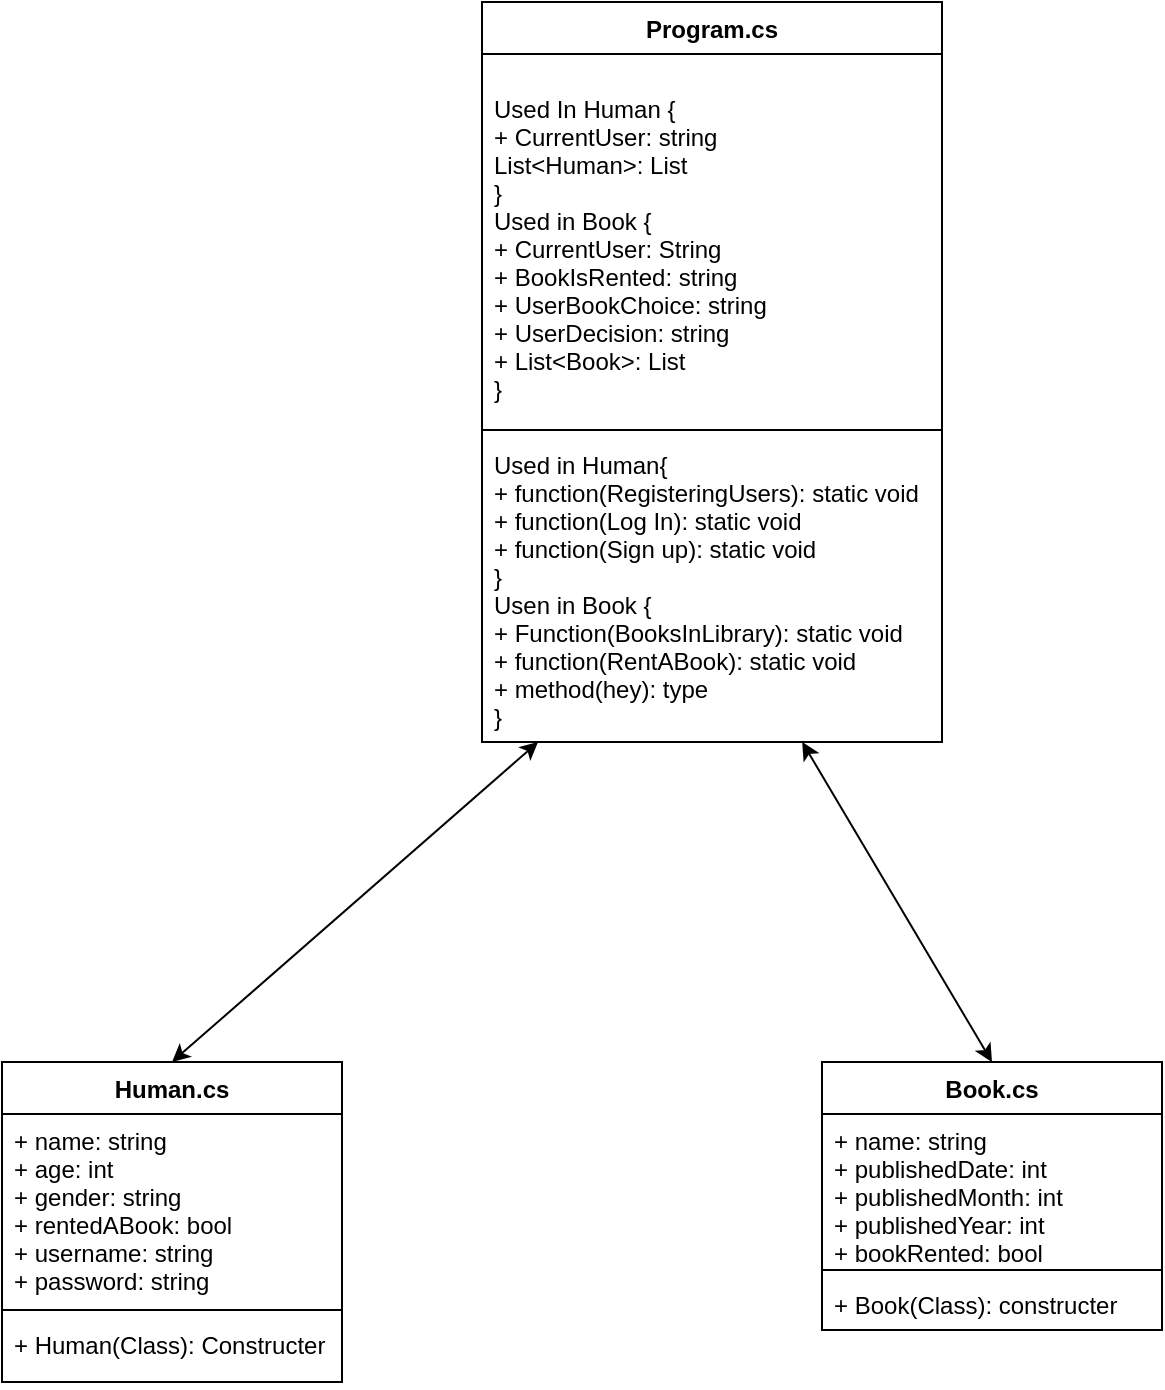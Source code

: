 <mxfile type="device" version="12.2.0" pages="1"><diagram id="CaRrw9cHXWC_5fE8cJ7O" name="Page-1"><mxGraphModel grid="1" dx="1554" dy="881" gridSize="10" guides="1" tooltips="1" connect="1" arrows="1" fold="1" page="1" pageScale="1" pageWidth="827" pageHeight="1169" math="0" shadow="0"><root><mxCell id="0"/><mxCell id="1" parent="0"/><mxCell id="u5LZyGitssz82pH3pOnD-12" value="Program.cs" style="swimlane;fontStyle=1;align=center;verticalAlign=top;childLayout=stackLayout;horizontal=1;startSize=26;horizontalStack=0;resizeParent=1;resizeParentMax=0;resizeLast=0;collapsible=1;marginBottom=0;" parent="1" vertex="1"><mxGeometry as="geometry" y="40" x="320" height="370" width="230"/></mxCell><mxCell id="u5LZyGitssz82pH3pOnD-13" value="&#10;Used In Human {&#10;+ CurrentUser: string&#10;List&lt;Human&gt;: List&#10;}&#10;Used in Book {&#10;+ CurrentUser: String&#10;+ BookIsRented: string&#10;+ UserBookChoice: string&#10;+ UserDecision: string&#10;+ List&lt;Book&gt;: List&#10;}" style="text;strokeColor=none;fillColor=none;align=left;verticalAlign=top;spacingLeft=4;spacingRight=4;overflow=hidden;rotatable=0;points=[[0,0.5],[1,0.5]];portConstraint=eastwest;" parent="u5LZyGitssz82pH3pOnD-12" vertex="1"><mxGeometry as="geometry" y="26" height="184" width="230"/></mxCell><mxCell id="u5LZyGitssz82pH3pOnD-14" value="" style="line;strokeWidth=1;fillColor=none;align=left;verticalAlign=middle;spacingTop=-1;spacingLeft=3;spacingRight=3;rotatable=0;labelPosition=right;points=[];portConstraint=eastwest;" parent="u5LZyGitssz82pH3pOnD-12" vertex="1"><mxGeometry as="geometry" y="210" height="8" width="230"/></mxCell><mxCell id="u5LZyGitssz82pH3pOnD-15" value="Used in Human{&#10;+ function(RegisteringUsers): static void&#10;+ function(Log In): static void&#10;+ function(Sign up): static void&#10;}&#10;Usen in Book {&#10;+ Function(BooksInLibrary): static void&#10;+ function(RentABook): static void&#10;+ method(hey): type&#10;}" style="text;strokeColor=none;fillColor=none;align=left;verticalAlign=top;spacingLeft=4;spacingRight=4;overflow=hidden;rotatable=0;points=[[0,0.5],[1,0.5]];portConstraint=eastwest;" parent="u5LZyGitssz82pH3pOnD-12" vertex="1"><mxGeometry as="geometry" y="218" height="152" width="230"/></mxCell><mxCell id="u5LZyGitssz82pH3pOnD-16" value="Human.cs" style="swimlane;fontStyle=1;align=center;verticalAlign=top;childLayout=stackLayout;horizontal=1;startSize=26;horizontalStack=0;resizeParent=1;resizeParentMax=0;resizeLast=0;collapsible=1;marginBottom=0;" parent="1" vertex="1"><mxGeometry as="geometry" y="570" x="80" height="160" width="170"/></mxCell><mxCell id="u5LZyGitssz82pH3pOnD-17" value="+ name: string&#10;+ age: int&#10;+ gender: string&#10;+ rentedABook: bool&#10;+ username: string&#10;+ password: string&#10;" style="text;strokeColor=none;fillColor=none;align=left;verticalAlign=top;spacingLeft=4;spacingRight=4;overflow=hidden;rotatable=0;points=[[0,0.5],[1,0.5]];portConstraint=eastwest;" parent="u5LZyGitssz82pH3pOnD-16" vertex="1"><mxGeometry as="geometry" y="26" height="94" width="170"/></mxCell><mxCell id="u5LZyGitssz82pH3pOnD-18" value="" style="line;strokeWidth=1;fillColor=none;align=left;verticalAlign=middle;spacingTop=-1;spacingLeft=3;spacingRight=3;rotatable=0;labelPosition=right;points=[];portConstraint=eastwest;" parent="u5LZyGitssz82pH3pOnD-16" vertex="1"><mxGeometry as="geometry" y="120" height="8" width="170"/></mxCell><mxCell id="u5LZyGitssz82pH3pOnD-19" value="+ Human(Class): Constructer" style="text;strokeColor=none;fillColor=none;align=left;verticalAlign=top;spacingLeft=4;spacingRight=4;overflow=hidden;rotatable=0;points=[[0,0.5],[1,0.5]];portConstraint=eastwest;" parent="u5LZyGitssz82pH3pOnD-16" vertex="1"><mxGeometry as="geometry" y="128" height="32" width="170"/></mxCell><mxCell id="u5LZyGitssz82pH3pOnD-20" value="Book.cs" style="swimlane;fontStyle=1;align=center;verticalAlign=top;childLayout=stackLayout;horizontal=1;startSize=26;horizontalStack=0;resizeParent=1;resizeParentMax=0;resizeLast=0;collapsible=1;marginBottom=0;" parent="1" vertex="1"><mxGeometry as="geometry" y="570" x="490" height="134" width="170"/></mxCell><mxCell id="u5LZyGitssz82pH3pOnD-21" value="+ name: string&#10;+ publishedDate: int&#10;+ publishedMonth: int&#10;+ publishedYear: int&#10;+ bookRented: bool" style="text;strokeColor=none;fillColor=none;align=left;verticalAlign=top;spacingLeft=4;spacingRight=4;overflow=hidden;rotatable=0;points=[[0,0.5],[1,0.5]];portConstraint=eastwest;" parent="u5LZyGitssz82pH3pOnD-20" vertex="1"><mxGeometry as="geometry" y="26" height="74" width="170"/></mxCell><mxCell id="u5LZyGitssz82pH3pOnD-22" value="" style="line;strokeWidth=1;fillColor=none;align=left;verticalAlign=middle;spacingTop=-1;spacingLeft=3;spacingRight=3;rotatable=0;labelPosition=right;points=[];portConstraint=eastwest;" parent="u5LZyGitssz82pH3pOnD-20" vertex="1"><mxGeometry as="geometry" y="100" height="8" width="170"/></mxCell><mxCell id="u5LZyGitssz82pH3pOnD-23" value="+ Book(Class): constructer" style="text;strokeColor=none;fillColor=none;align=left;verticalAlign=top;spacingLeft=4;spacingRight=4;overflow=hidden;rotatable=0;points=[[0,0.5],[1,0.5]];portConstraint=eastwest;" parent="u5LZyGitssz82pH3pOnD-20" vertex="1"><mxGeometry as="geometry" y="108" height="26" width="170"/></mxCell><mxCell id="u5LZyGitssz82pH3pOnD-25" value="" style="endArrow=classic;startArrow=classic;html=1;exitX=0.5;exitY=0;exitDx=0;exitDy=0;" target="u5LZyGitssz82pH3pOnD-15" parent="1" edge="1" source="u5LZyGitssz82pH3pOnD-16"><mxGeometry as="geometry" relative="1" height="50" width="50"><mxPoint as="sourcePoint" y="440" x="120"/><mxPoint as="targetPoint" y="390" x="170"/><Array as="points"/></mxGeometry></mxCell><mxCell id="u5LZyGitssz82pH3pOnD-26" value="" style="endArrow=classic;startArrow=classic;html=1;exitX=0.5;exitY=0;exitDx=0;exitDy=0;" target="u5LZyGitssz82pH3pOnD-15" parent="1" edge="1" source="u5LZyGitssz82pH3pOnD-20"><mxGeometry as="geometry" relative="1" height="50" width="50"><mxPoint as="sourcePoint" y="440" x="120"/><mxPoint as="targetPoint" y="390" x="170"/></mxGeometry></mxCell></root></mxGraphModel></diagram></mxfile>